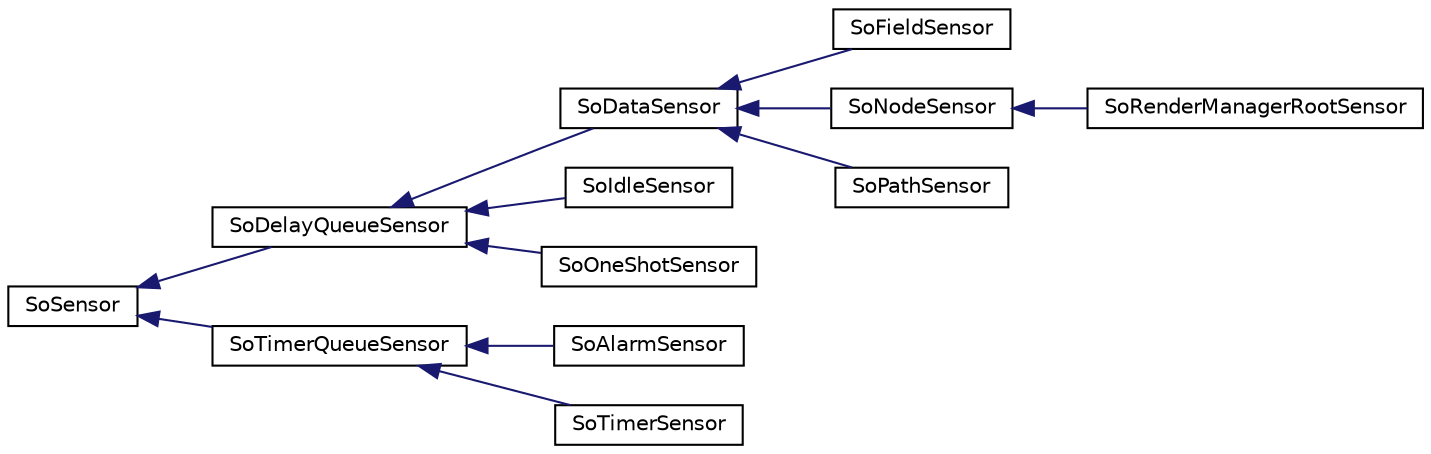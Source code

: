 digraph "Graphical Class Hierarchy"
{
 // LATEX_PDF_SIZE
  edge [fontname="Helvetica",fontsize="10",labelfontname="Helvetica",labelfontsize="10"];
  node [fontname="Helvetica",fontsize="10",shape=record];
  rankdir="LR";
  Node0 [label="SoSensor",height=0.2,width=0.4,color="black", fillcolor="white", style="filled",URL="$classSoSensor.html",tooltip="The SoSensor class is the abstract base class for all sensors."];
  Node0 -> Node1 [dir="back",color="midnightblue",fontsize="10",style="solid",fontname="Helvetica"];
  Node1 [label="SoDelayQueueSensor",height=0.2,width=0.4,color="black", fillcolor="white", style="filled",URL="$classSoDelayQueueSensor.html",tooltip="The SoDelayQueueSensor class is the abstract base class for priority scheduled sensors."];
  Node1 -> Node2 [dir="back",color="midnightblue",fontsize="10",style="solid",fontname="Helvetica"];
  Node2 [label="SoDataSensor",height=0.2,width=0.4,color="black", fillcolor="white", style="filled",URL="$classSoDataSensor.html",tooltip="The SoDataSensor class is the abstract base class for sensors monitoring changes in a scene graph."];
  Node2 -> Node3 [dir="back",color="midnightblue",fontsize="10",style="solid",fontname="Helvetica"];
  Node3 [label="SoFieldSensor",height=0.2,width=0.4,color="black", fillcolor="white", style="filled",URL="$classSoFieldSensor.html",tooltip="The SoFieldSensor class detects changes to a field."];
  Node2 -> Node4 [dir="back",color="midnightblue",fontsize="10",style="solid",fontname="Helvetica"];
  Node4 [label="SoNodeSensor",height=0.2,width=0.4,color="black", fillcolor="white", style="filled",URL="$classSoNodeSensor.html",tooltip="The SoNodeSensor class detects changes to nodes."];
  Node4 -> Node5 [dir="back",color="midnightblue",fontsize="10",style="solid",fontname="Helvetica"];
  Node5 [label="SoRenderManagerRootSensor",height=0.2,width=0.4,color="black", fillcolor="white", style="filled",URL="$classSoRenderManagerRootSensor.html",tooltip=" "];
  Node2 -> Node6 [dir="back",color="midnightblue",fontsize="10",style="solid",fontname="Helvetica"];
  Node6 [label="SoPathSensor",height=0.2,width=0.4,color="black", fillcolor="white", style="filled",URL="$classSoPathSensor.html",tooltip="The SoPathSensor class detects changes to paths."];
  Node1 -> Node7 [dir="back",color="midnightblue",fontsize="10",style="solid",fontname="Helvetica"];
  Node7 [label="SoIdleSensor",height=0.2,width=0.4,color="black", fillcolor="white", style="filled",URL="$classSoIdleSensor.html",tooltip="The SoIdleSensor class is a sensor which will trigger as soon as the application is idle."];
  Node1 -> Node8 [dir="back",color="midnightblue",fontsize="10",style="solid",fontname="Helvetica"];
  Node8 [label="SoOneShotSensor",height=0.2,width=0.4,color="black", fillcolor="white", style="filled",URL="$classSoOneShotSensor.html",tooltip="The SoOneShotSensor class is a sensor which will trigger once."];
  Node0 -> Node9 [dir="back",color="midnightblue",fontsize="10",style="solid",fontname="Helvetica"];
  Node9 [label="SoTimerQueueSensor",height=0.2,width=0.4,color="black", fillcolor="white", style="filled",URL="$classSoTimerQueueSensor.html",tooltip="The SoTimerQueueSensor class is the abstract base class for sensors triggering on certain timer event..."];
  Node9 -> Node10 [dir="back",color="midnightblue",fontsize="10",style="solid",fontname="Helvetica"];
  Node10 [label="SoAlarmSensor",height=0.2,width=0.4,color="black", fillcolor="white", style="filled",URL="$classSoAlarmSensor.html",tooltip="The SoAlarmSensor class is a sensor which will trigger once at a specified time."];
  Node9 -> Node11 [dir="back",color="midnightblue",fontsize="10",style="solid",fontname="Helvetica"];
  Node11 [label="SoTimerSensor",height=0.2,width=0.4,color="black", fillcolor="white", style="filled",URL="$classSoTimerSensor.html",tooltip="The SoTimerSensor class is a sensor which will trigger at given intervals."];
}
